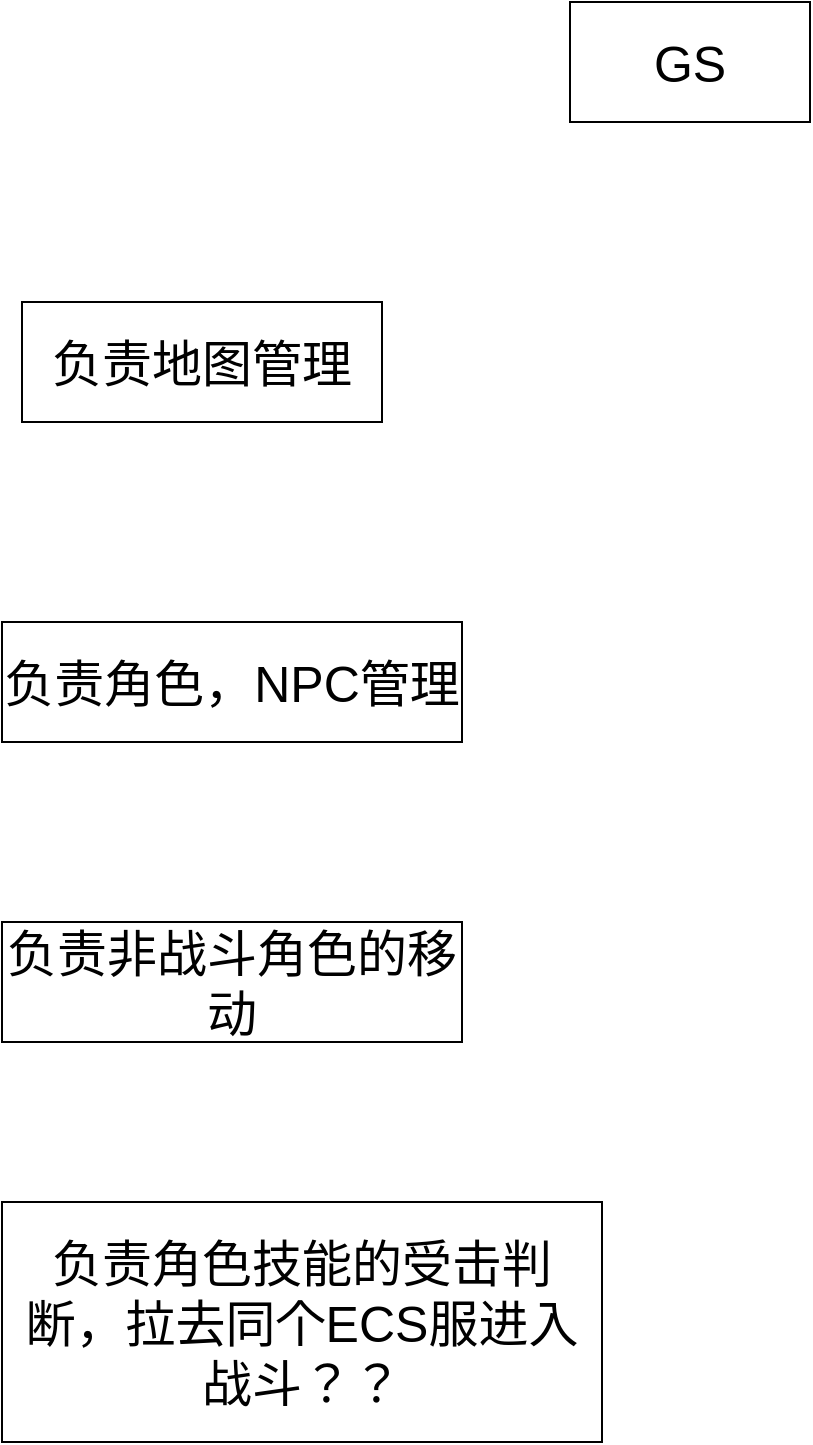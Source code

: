 <mxfile version="15.5.6" type="github" pages="2">
  <diagram id="WGgWUmGZT2Jk0cvahEpU" name="GameServer">
    <mxGraphModel dx="1993" dy="1194" grid="1" gridSize="10" guides="1" tooltips="1" connect="1" arrows="1" fold="1" page="1" pageScale="1" pageWidth="827" pageHeight="1169" math="0" shadow="0">
      <root>
        <mxCell id="0" />
        <mxCell id="1" parent="0" />
        <mxCell id="456YiPM5CASM9Ew9QdIp-3" value="&lt;font style=&quot;font-size: 25px&quot;&gt;GS&lt;/font&gt;" style="rounded=0;whiteSpace=wrap;html=1;" parent="1" vertex="1">
          <mxGeometry x="354" y="40" width="120" height="60" as="geometry" />
        </mxCell>
        <mxCell id="456YiPM5CASM9Ew9QdIp-4" value="负责地图管理" style="rounded=0;whiteSpace=wrap;html=1;fontSize=25;" parent="1" vertex="1">
          <mxGeometry x="80" y="190" width="180" height="60" as="geometry" />
        </mxCell>
        <mxCell id="456YiPM5CASM9Ew9QdIp-5" value="负责角色，NPC管理" style="rounded=0;whiteSpace=wrap;html=1;fontSize=25;" parent="1" vertex="1">
          <mxGeometry x="70" y="350" width="230" height="60" as="geometry" />
        </mxCell>
        <mxCell id="456YiPM5CASM9Ew9QdIp-6" value="负责非战斗角色的移动" style="rounded=0;whiteSpace=wrap;html=1;fontSize=25;" parent="1" vertex="1">
          <mxGeometry x="70" y="500" width="230" height="60" as="geometry" />
        </mxCell>
        <mxCell id="456YiPM5CASM9Ew9QdIp-7" value="负责角色技能的受击判断，拉去同个ECS服进入战斗？？" style="rounded=0;whiteSpace=wrap;html=1;fontSize=25;" parent="1" vertex="1">
          <mxGeometry x="70" y="640" width="300" height="120" as="geometry" />
        </mxCell>
      </root>
    </mxGraphModel>
  </diagram>
  <diagram id="YohwLOSvh4ewAdbJvnKw" name="Base">
    <mxGraphModel dx="2820" dy="2363" grid="1" gridSize="10" guides="1" tooltips="1" connect="1" arrows="1" fold="1" page="1" pageScale="1" pageWidth="827" pageHeight="1169" math="0" shadow="0">
      <root>
        <mxCell id="I8S6XLJ3EVu2pg4-RtFR-0" />
        <mxCell id="I8S6XLJ3EVu2pg4-RtFR-1" parent="I8S6XLJ3EVu2pg4-RtFR-0" />
        <mxCell id="I8S6XLJ3EVu2pg4-RtFR-2" value="" style="endArrow=none;html=1;rounded=0;" edge="1" parent="I8S6XLJ3EVu2pg4-RtFR-1">
          <mxGeometry width="50" height="50" relative="1" as="geometry">
            <mxPoint x="-210" y="760" as="sourcePoint" />
            <mxPoint x="1380" y="760" as="targetPoint" />
          </mxGeometry>
        </mxCell>
        <mxCell id="I8S6XLJ3EVu2pg4-RtFR-3" value="&lt;font style=&quot;font-size: 25px&quot;&gt;Client&lt;/font&gt;" style="shape=actor;whiteSpace=wrap;html=1;" vertex="1" parent="I8S6XLJ3EVu2pg4-RtFR-1">
          <mxGeometry x="130" y="860" width="120" height="160" as="geometry" />
        </mxCell>
        <mxCell id="I8S6XLJ3EVu2pg4-RtFR-4" value="&lt;font style=&quot;font-size: 25px&quot;&gt;Client&lt;/font&gt;" style="shape=actor;whiteSpace=wrap;html=1;" vertex="1" parent="I8S6XLJ3EVu2pg4-RtFR-1">
          <mxGeometry x="410" y="860" width="120" height="160" as="geometry" />
        </mxCell>
        <mxCell id="I8S6XLJ3EVu2pg4-RtFR-5" value="Gate" style="shape=ext;double=1;rounded=1;whiteSpace=wrap;html=1;fontSize=25;" vertex="1" parent="I8S6XLJ3EVu2pg4-RtFR-1">
          <mxGeometry x="440" y="600" width="120" height="80" as="geometry" />
        </mxCell>
        <mxCell id="I8S6XLJ3EVu2pg4-RtFR-6" value="Gate" style="shape=ext;double=1;rounded=1;whiteSpace=wrap;html=1;fontSize=25;" vertex="1" parent="I8S6XLJ3EVu2pg4-RtFR-1">
          <mxGeometry x="1000" y="600" width="120" height="80" as="geometry" />
        </mxCell>
        <mxCell id="I8S6XLJ3EVu2pg4-RtFR-7" value="GS" style="shape=ext;double=1;rounded=0;whiteSpace=wrap;html=1;fontSize=25;" vertex="1" parent="I8S6XLJ3EVu2pg4-RtFR-1">
          <mxGeometry x="370" y="280" width="120" height="80" as="geometry" />
        </mxCell>
        <mxCell id="I8S6XLJ3EVu2pg4-RtFR-8" value="GS" style="shape=ext;double=1;rounded=0;whiteSpace=wrap;html=1;fontSize=25;" vertex="1" parent="I8S6XLJ3EVu2pg4-RtFR-1">
          <mxGeometry x="650" y="280" width="120" height="80" as="geometry" />
        </mxCell>
        <mxCell id="I8S6XLJ3EVu2pg4-RtFR-9" value="ECS" style="shape=ext;double=1;rounded=1;whiteSpace=wrap;html=1;fontSize=25;" vertex="1" parent="I8S6XLJ3EVu2pg4-RtFR-1">
          <mxGeometry x="910" y="280" width="120" height="80" as="geometry" />
        </mxCell>
        <mxCell id="I8S6XLJ3EVu2pg4-RtFR-10" value="ECS" style="shape=ext;double=1;rounded=1;whiteSpace=wrap;html=1;fontSize=25;" vertex="1" parent="I8S6XLJ3EVu2pg4-RtFR-1">
          <mxGeometry x="1150" y="280" width="120" height="80" as="geometry" />
        </mxCell>
        <mxCell id="I8S6XLJ3EVu2pg4-RtFR-11" value="" style="endArrow=none;dashed=1;html=1;dashPattern=1 3;strokeWidth=2;rounded=0;fontSize=25;exitX=0.5;exitY=0;exitDx=0;exitDy=0;entryX=0.575;entryY=1.038;entryDx=0;entryDy=0;entryPerimeter=0;" edge="1" parent="I8S6XLJ3EVu2pg4-RtFR-1" source="I8S6XLJ3EVu2pg4-RtFR-4" target="I8S6XLJ3EVu2pg4-RtFR-5">
          <mxGeometry width="50" height="50" relative="1" as="geometry">
            <mxPoint x="310" y="750" as="sourcePoint" />
            <mxPoint x="440" y="650" as="targetPoint" />
          </mxGeometry>
        </mxCell>
        <mxCell id="I8S6XLJ3EVu2pg4-RtFR-12" value="" style="endArrow=none;dashed=1;html=1;dashPattern=1 3;strokeWidth=2;rounded=0;fontSize=25;exitX=0.633;exitY=0.019;exitDx=0;exitDy=0;exitPerimeter=0;entryX=0.5;entryY=1;entryDx=0;entryDy=0;" edge="1" parent="I8S6XLJ3EVu2pg4-RtFR-1" source="I8S6XLJ3EVu2pg4-RtFR-3" target="I8S6XLJ3EVu2pg4-RtFR-5">
          <mxGeometry width="50" height="50" relative="1" as="geometry">
            <mxPoint x="270" y="700" as="sourcePoint" />
            <mxPoint x="320" y="650" as="targetPoint" />
          </mxGeometry>
        </mxCell>
        <mxCell id="I8S6XLJ3EVu2pg4-RtFR-13" value="" style="endArrow=none;html=1;rounded=0;fontSize=25;entryX=0.5;entryY=1;entryDx=0;entryDy=0;exitX=0.5;exitY=0;exitDx=0;exitDy=0;" edge="1" parent="I8S6XLJ3EVu2pg4-RtFR-1" source="I8S6XLJ3EVu2pg4-RtFR-5" target="I8S6XLJ3EVu2pg4-RtFR-7">
          <mxGeometry width="50" height="50" relative="1" as="geometry">
            <mxPoint x="800" y="520" as="sourcePoint" />
            <mxPoint x="850" y="470" as="targetPoint" />
          </mxGeometry>
        </mxCell>
        <mxCell id="I8S6XLJ3EVu2pg4-RtFR-14" value="" style="endArrow=none;html=1;rounded=0;fontSize=25;entryX=0.5;entryY=1;entryDx=0;entryDy=0;exitX=0.5;exitY=0;exitDx=0;exitDy=0;" edge="1" parent="I8S6XLJ3EVu2pg4-RtFR-1" source="I8S6XLJ3EVu2pg4-RtFR-6" target="I8S6XLJ3EVu2pg4-RtFR-7">
          <mxGeometry width="50" height="50" relative="1" as="geometry">
            <mxPoint x="800" y="520" as="sourcePoint" />
            <mxPoint x="850" y="470" as="targetPoint" />
          </mxGeometry>
        </mxCell>
        <mxCell id="I8S6XLJ3EVu2pg4-RtFR-15" value="" style="endArrow=none;html=1;rounded=0;fontSize=25;entryX=0.558;entryY=1.038;entryDx=0;entryDy=0;entryPerimeter=0;exitX=0.5;exitY=0;exitDx=0;exitDy=0;" edge="1" parent="I8S6XLJ3EVu2pg4-RtFR-1" source="I8S6XLJ3EVu2pg4-RtFR-5" target="I8S6XLJ3EVu2pg4-RtFR-8">
          <mxGeometry width="50" height="50" relative="1" as="geometry">
            <mxPoint x="800" y="520" as="sourcePoint" />
            <mxPoint x="850" y="470" as="targetPoint" />
          </mxGeometry>
        </mxCell>
        <mxCell id="I8S6XLJ3EVu2pg4-RtFR-16" value="" style="endArrow=none;html=1;rounded=0;fontSize=25;entryX=0.5;entryY=1;entryDx=0;entryDy=0;exitX=0.5;exitY=0;exitDx=0;exitDy=0;" edge="1" parent="I8S6XLJ3EVu2pg4-RtFR-1" source="I8S6XLJ3EVu2pg4-RtFR-6" target="I8S6XLJ3EVu2pg4-RtFR-8">
          <mxGeometry width="50" height="50" relative="1" as="geometry">
            <mxPoint x="800" y="520" as="sourcePoint" />
            <mxPoint x="850" y="470" as="targetPoint" />
          </mxGeometry>
        </mxCell>
        <mxCell id="I8S6XLJ3EVu2pg4-RtFR-17" value="" style="endArrow=none;html=1;rounded=0;fontSize=25;exitX=0.5;exitY=0;exitDx=0;exitDy=0;entryX=0.5;entryY=1;entryDx=0;entryDy=0;" edge="1" parent="I8S6XLJ3EVu2pg4-RtFR-1" source="I8S6XLJ3EVu2pg4-RtFR-5" target="I8S6XLJ3EVu2pg4-RtFR-9">
          <mxGeometry width="50" height="50" relative="1" as="geometry">
            <mxPoint x="800" y="520" as="sourcePoint" />
            <mxPoint x="850" y="470" as="targetPoint" />
          </mxGeometry>
        </mxCell>
        <mxCell id="I8S6XLJ3EVu2pg4-RtFR-18" value="" style="endArrow=none;html=1;rounded=0;fontSize=25;exitX=0.5;exitY=0;exitDx=0;exitDy=0;entryX=0.5;entryY=1;entryDx=0;entryDy=0;" edge="1" parent="I8S6XLJ3EVu2pg4-RtFR-1" source="I8S6XLJ3EVu2pg4-RtFR-5" target="I8S6XLJ3EVu2pg4-RtFR-10">
          <mxGeometry width="50" height="50" relative="1" as="geometry">
            <mxPoint x="800" y="520" as="sourcePoint" />
            <mxPoint x="850" y="470" as="targetPoint" />
          </mxGeometry>
        </mxCell>
        <mxCell id="I8S6XLJ3EVu2pg4-RtFR-19" value="" style="endArrow=none;html=1;rounded=0;fontSize=25;exitX=0.5;exitY=0;exitDx=0;exitDy=0;" edge="1" parent="I8S6XLJ3EVu2pg4-RtFR-1" source="I8S6XLJ3EVu2pg4-RtFR-6">
          <mxGeometry width="50" height="50" relative="1" as="geometry">
            <mxPoint x="1060" y="590" as="sourcePoint" />
            <mxPoint x="970" y="360" as="targetPoint" />
          </mxGeometry>
        </mxCell>
        <mxCell id="I8S6XLJ3EVu2pg4-RtFR-20" value="" style="endArrow=none;html=1;rounded=0;fontSize=25;entryX=0.5;entryY=1;entryDx=0;entryDy=0;exitX=0.5;exitY=0;exitDx=0;exitDy=0;" edge="1" parent="I8S6XLJ3EVu2pg4-RtFR-1" source="I8S6XLJ3EVu2pg4-RtFR-6" target="I8S6XLJ3EVu2pg4-RtFR-10">
          <mxGeometry width="50" height="50" relative="1" as="geometry">
            <mxPoint x="1060" y="590" as="sourcePoint" />
            <mxPoint x="850" y="470" as="targetPoint" />
          </mxGeometry>
        </mxCell>
        <mxCell id="I8S6XLJ3EVu2pg4-RtFR-21" value="GC" style="rounded=0;whiteSpace=wrap;html=1;fontSize=25;" vertex="1" parent="I8S6XLJ3EVu2pg4-RtFR-1">
          <mxGeometry x="590" y="-30" width="120" height="60" as="geometry" />
        </mxCell>
        <mxCell id="I8S6XLJ3EVu2pg4-RtFR-22" value="" style="endArrow=none;html=1;rounded=0;fontSize=25;entryX=0.5;entryY=1;entryDx=0;entryDy=0;exitX=0.5;exitY=0;exitDx=0;exitDy=0;" edge="1" parent="I8S6XLJ3EVu2pg4-RtFR-1" source="I8S6XLJ3EVu2pg4-RtFR-8" target="I8S6XLJ3EVu2pg4-RtFR-21">
          <mxGeometry width="50" height="50" relative="1" as="geometry">
            <mxPoint x="800" y="420" as="sourcePoint" />
            <mxPoint x="850" y="370" as="targetPoint" />
          </mxGeometry>
        </mxCell>
        <mxCell id="I8S6XLJ3EVu2pg4-RtFR-23" value="" style="endArrow=none;html=1;rounded=0;fontSize=25;entryX=0.5;entryY=1;entryDx=0;entryDy=0;exitX=0.5;exitY=0;exitDx=0;exitDy=0;" edge="1" parent="I8S6XLJ3EVu2pg4-RtFR-1" source="I8S6XLJ3EVu2pg4-RtFR-7" target="I8S6XLJ3EVu2pg4-RtFR-21">
          <mxGeometry width="50" height="50" relative="1" as="geometry">
            <mxPoint x="800" y="420" as="sourcePoint" />
            <mxPoint x="850" y="370" as="targetPoint" />
          </mxGeometry>
        </mxCell>
        <mxCell id="I8S6XLJ3EVu2pg4-RtFR-24" value="" style="endArrow=none;dashed=1;html=1;rounded=0;fontSize=25;" edge="1" parent="I8S6XLJ3EVu2pg4-RtFR-1">
          <mxGeometry width="50" height="50" relative="1" as="geometry">
            <mxPoint x="-200" y="200" as="sourcePoint" />
            <mxPoint x="1550" y="200" as="targetPoint" />
          </mxGeometry>
        </mxCell>
        <mxCell id="I8S6XLJ3EVu2pg4-RtFR-25" value="Arena&lt;br&gt;（不实现）" style="rounded=0;whiteSpace=wrap;html=1;fontSize=25;" vertex="1" parent="I8S6XLJ3EVu2pg4-RtFR-1">
          <mxGeometry x="320" y="-30" width="140" height="60" as="geometry" />
        </mxCell>
        <mxCell id="I8S6XLJ3EVu2pg4-RtFR-26" value="Fellowship（不实现）" style="rounded=0;whiteSpace=wrap;html=1;fontSize=25;" vertex="1" parent="I8S6XLJ3EVu2pg4-RtFR-1">
          <mxGeometry x="-80" y="-30" width="150" height="60" as="geometry" />
        </mxCell>
        <mxCell id="I8S6XLJ3EVu2pg4-RtFR-27" value="Rank&lt;br&gt;（不实现）" style="rounded=0;whiteSpace=wrap;html=1;fontSize=25;" vertex="1" parent="I8S6XLJ3EVu2pg4-RtFR-1">
          <mxGeometry x="130" y="-30" width="140" height="60" as="geometry" />
        </mxCell>
      </root>
    </mxGraphModel>
  </diagram>
</mxfile>
